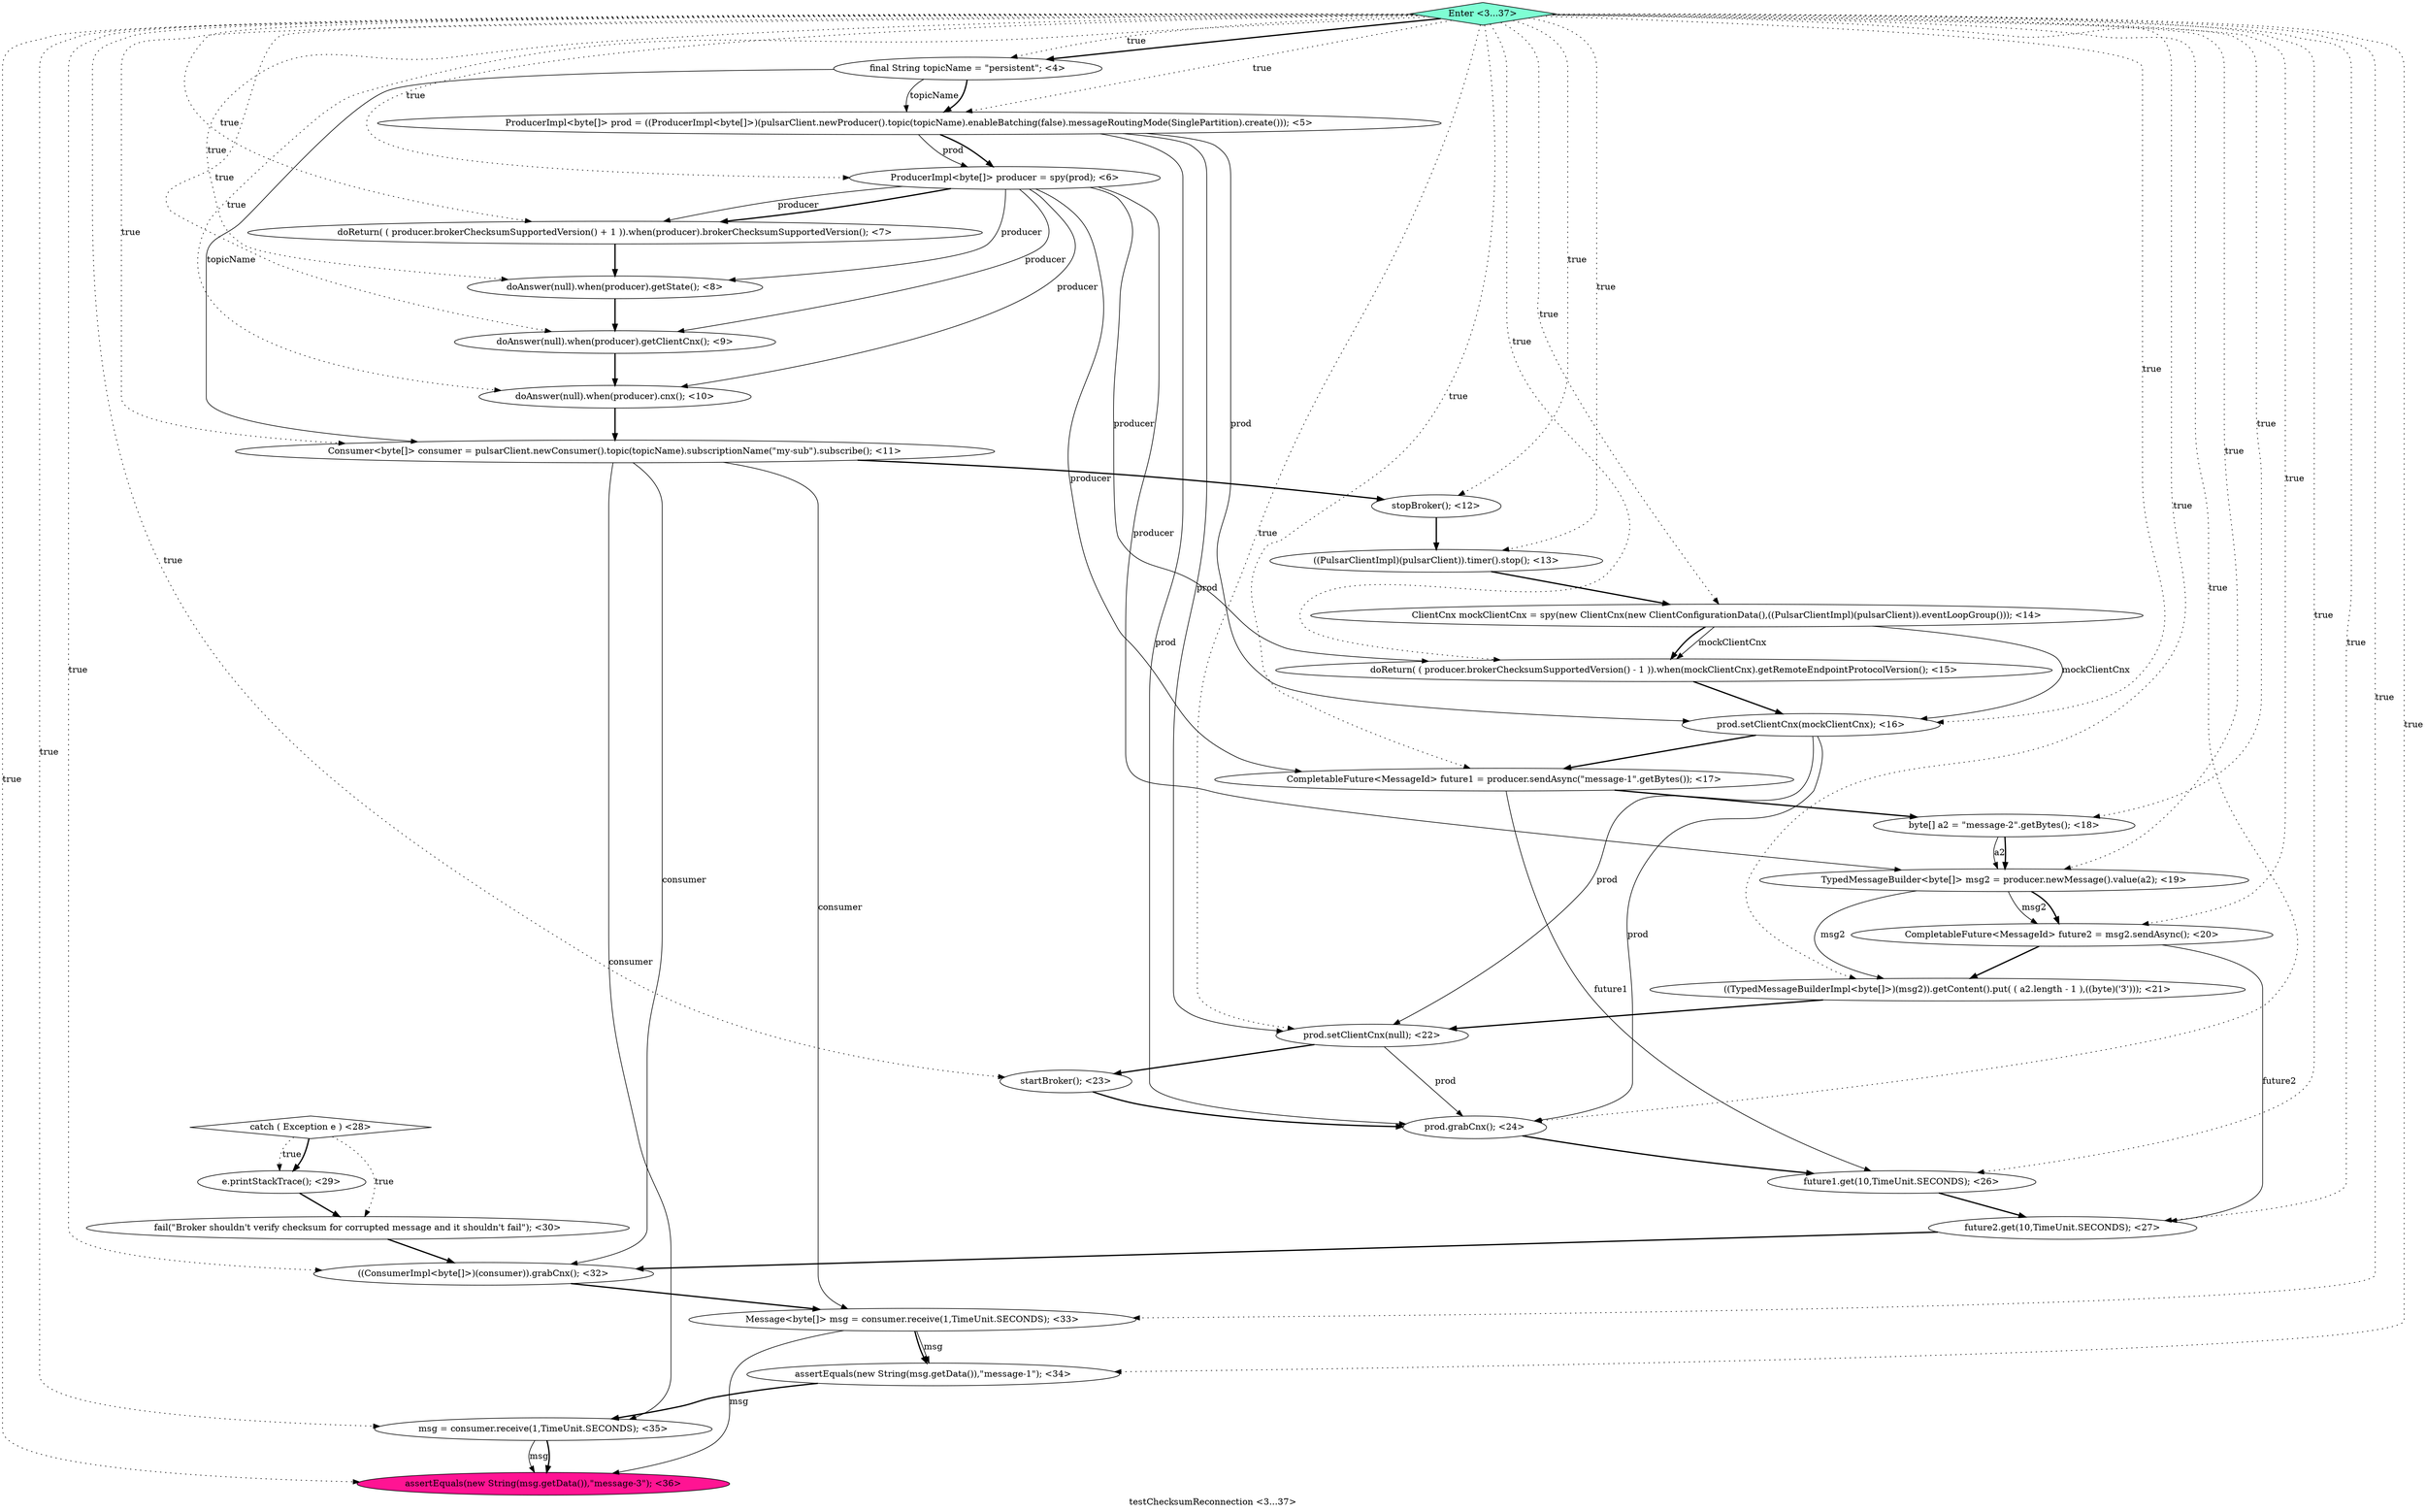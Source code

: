 digraph PDG {
label = "testChecksumReconnection <3...37>";
0.17 [style = filled, label = "((TypedMessageBuilderImpl<byte[]>)(msg2)).getContent().put( ( a2.length - 1 ),((byte)('3'))); <21>", fillcolor = white, shape = ellipse];
0.31 [style = filled, label = "Enter <3...37>", fillcolor = aquamarine, shape = diamond];
0.2 [style = filled, label = "ProducerImpl<byte[]> producer = spy(prod); <6>", fillcolor = white, shape = ellipse];
0.9 [style = filled, label = "((PulsarClientImpl)(pulsarClient)).timer().stop(); <13>", fillcolor = white, shape = ellipse];
0.15 [style = filled, label = "TypedMessageBuilder<byte[]> msg2 = producer.newMessage().value(a2); <19>", fillcolor = white, shape = ellipse];
0.16 [style = filled, label = "CompletableFuture<MessageId> future2 = msg2.sendAsync(); <20>", fillcolor = white, shape = ellipse];
0.25 [style = filled, label = "fail(\"Broker shouldn't verify checksum for corrupted message and it shouldn't fail\"); <30>", fillcolor = white, shape = ellipse];
0.4 [style = filled, label = "doAnswer(null).when(producer).getState(); <8>", fillcolor = white, shape = ellipse];
0.21 [style = filled, label = "future1.get(10,TimeUnit.SECONDS); <26>", fillcolor = white, shape = ellipse];
0.24 [style = filled, label = "e.printStackTrace(); <29>", fillcolor = white, shape = ellipse];
0.27 [style = filled, label = "Message<byte[]> msg = consumer.receive(1,TimeUnit.SECONDS); <33>", fillcolor = white, shape = ellipse];
0.22 [style = filled, label = "future2.get(10,TimeUnit.SECONDS); <27>", fillcolor = white, shape = ellipse];
0.23 [style = filled, label = "catch ( Exception e ) <28>", fillcolor = white, shape = diamond];
0.28 [style = filled, label = "assertEquals(new String(msg.getData()),\"message-1\"); <34>", fillcolor = white, shape = ellipse];
0.1 [style = filled, label = "ProducerImpl<byte[]> prod = ((ProducerImpl<byte[]>)(pulsarClient.newProducer().topic(topicName).enableBatching(false).messageRoutingMode(SinglePartition).create())); <5>", fillcolor = white, shape = ellipse];
0.13 [style = filled, label = "CompletableFuture<MessageId> future1 = producer.sendAsync(\"message-1\".getBytes()); <17>", fillcolor = white, shape = ellipse];
0.5 [style = filled, label = "doAnswer(null).when(producer).getClientCnx(); <9>", fillcolor = white, shape = ellipse];
0.0 [style = filled, label = "final String topicName = \"persistent\"; <4>", fillcolor = white, shape = ellipse];
0.30 [style = filled, label = "assertEquals(new String(msg.getData()),\"message-3\"); <36>", fillcolor = deeppink, shape = ellipse];
0.8 [style = filled, label = "stopBroker(); <12>", fillcolor = white, shape = ellipse];
0.26 [style = filled, label = "((ConsumerImpl<byte[]>)(consumer)).grabCnx(); <32>", fillcolor = white, shape = ellipse];
0.18 [style = filled, label = "prod.setClientCnx(null); <22>", fillcolor = white, shape = ellipse];
0.14 [style = filled, label = "byte[] a2 = \"message-2\".getBytes(); <18>", fillcolor = white, shape = ellipse];
0.3 [style = filled, label = "doReturn( ( producer.brokerChecksumSupportedVersion() + 1 )).when(producer).brokerChecksumSupportedVersion(); <7>", fillcolor = white, shape = ellipse];
0.10 [style = filled, label = "ClientCnx mockClientCnx = spy(new ClientCnx(new ClientConfigurationData(),((PulsarClientImpl)(pulsarClient)).eventLoopGroup())); <14>", fillcolor = white, shape = ellipse];
0.12 [style = filled, label = "prod.setClientCnx(mockClientCnx); <16>", fillcolor = white, shape = ellipse];
0.7 [style = filled, label = "Consumer<byte[]> consumer = pulsarClient.newConsumer().topic(topicName).subscriptionName(\"my-sub\").subscribe(); <11>", fillcolor = white, shape = ellipse];
0.20 [style = filled, label = "prod.grabCnx(); <24>", fillcolor = white, shape = ellipse];
0.29 [style = filled, label = "msg = consumer.receive(1,TimeUnit.SECONDS); <35>", fillcolor = white, shape = ellipse];
0.19 [style = filled, label = "startBroker(); <23>", fillcolor = white, shape = ellipse];
0.11 [style = filled, label = "doReturn( ( producer.brokerChecksumSupportedVersion() - 1 )).when(mockClientCnx).getRemoteEndpointProtocolVersion(); <15>", fillcolor = white, shape = ellipse];
0.6 [style = filled, label = "doAnswer(null).when(producer).cnx(); <10>", fillcolor = white, shape = ellipse];
0.0 -> 0.1 [style = solid, label="topicName"];
0.0 -> 0.1 [style = bold, label=""];
0.0 -> 0.7 [style = solid, label="topicName"];
0.1 -> 0.2 [style = solid, label="prod"];
0.1 -> 0.2 [style = bold, label=""];
0.1 -> 0.12 [style = solid, label="prod"];
0.1 -> 0.18 [style = solid, label="prod"];
0.1 -> 0.20 [style = solid, label="prod"];
0.2 -> 0.3 [style = solid, label="producer"];
0.2 -> 0.3 [style = bold, label=""];
0.2 -> 0.4 [style = solid, label="producer"];
0.2 -> 0.5 [style = solid, label="producer"];
0.2 -> 0.6 [style = solid, label="producer"];
0.2 -> 0.11 [style = solid, label="producer"];
0.2 -> 0.13 [style = solid, label="producer"];
0.2 -> 0.15 [style = solid, label="producer"];
0.3 -> 0.4 [style = bold, label=""];
0.4 -> 0.5 [style = bold, label=""];
0.5 -> 0.6 [style = bold, label=""];
0.6 -> 0.7 [style = bold, label=""];
0.7 -> 0.8 [style = bold, label=""];
0.7 -> 0.26 [style = solid, label="consumer"];
0.7 -> 0.27 [style = solid, label="consumer"];
0.7 -> 0.29 [style = solid, label="consumer"];
0.8 -> 0.9 [style = bold, label=""];
0.9 -> 0.10 [style = bold, label=""];
0.10 -> 0.11 [style = solid, label="mockClientCnx"];
0.10 -> 0.11 [style = bold, label=""];
0.10 -> 0.12 [style = solid, label="mockClientCnx"];
0.11 -> 0.12 [style = bold, label=""];
0.12 -> 0.13 [style = bold, label=""];
0.12 -> 0.18 [style = solid, label="prod"];
0.12 -> 0.20 [style = solid, label="prod"];
0.13 -> 0.14 [style = bold, label=""];
0.13 -> 0.21 [style = solid, label="future1"];
0.14 -> 0.15 [style = solid, label="a2"];
0.14 -> 0.15 [style = bold, label=""];
0.15 -> 0.16 [style = solid, label="msg2"];
0.15 -> 0.16 [style = bold, label=""];
0.15 -> 0.17 [style = solid, label="msg2"];
0.16 -> 0.17 [style = bold, label=""];
0.16 -> 0.22 [style = solid, label="future2"];
0.17 -> 0.18 [style = bold, label=""];
0.18 -> 0.19 [style = bold, label=""];
0.18 -> 0.20 [style = solid, label="prod"];
0.19 -> 0.20 [style = bold, label=""];
0.20 -> 0.21 [style = bold, label=""];
0.21 -> 0.22 [style = bold, label=""];
0.22 -> 0.26 [style = bold, label=""];
0.23 -> 0.24 [style = dotted, label="true"];
0.23 -> 0.24 [style = bold, label=""];
0.23 -> 0.25 [style = dotted, label="true"];
0.24 -> 0.25 [style = bold, label=""];
0.25 -> 0.26 [style = bold, label=""];
0.26 -> 0.27 [style = bold, label=""];
0.27 -> 0.28 [style = solid, label="msg"];
0.27 -> 0.28 [style = bold, label=""];
0.27 -> 0.30 [style = solid, label="msg"];
0.28 -> 0.29 [style = bold, label=""];
0.29 -> 0.30 [style = solid, label="msg"];
0.29 -> 0.30 [style = bold, label=""];
0.31 -> 0.0 [style = dotted, label="true"];
0.31 -> 0.0 [style = bold, label=""];
0.31 -> 0.1 [style = dotted, label="true"];
0.31 -> 0.2 [style = dotted, label="true"];
0.31 -> 0.3 [style = dotted, label="true"];
0.31 -> 0.4 [style = dotted, label="true"];
0.31 -> 0.5 [style = dotted, label="true"];
0.31 -> 0.6 [style = dotted, label="true"];
0.31 -> 0.7 [style = dotted, label="true"];
0.31 -> 0.8 [style = dotted, label="true"];
0.31 -> 0.9 [style = dotted, label="true"];
0.31 -> 0.10 [style = dotted, label="true"];
0.31 -> 0.11 [style = dotted, label="true"];
0.31 -> 0.12 [style = dotted, label="true"];
0.31 -> 0.13 [style = dotted, label="true"];
0.31 -> 0.14 [style = dotted, label="true"];
0.31 -> 0.15 [style = dotted, label="true"];
0.31 -> 0.16 [style = dotted, label="true"];
0.31 -> 0.17 [style = dotted, label="true"];
0.31 -> 0.18 [style = dotted, label="true"];
0.31 -> 0.19 [style = dotted, label="true"];
0.31 -> 0.20 [style = dotted, label="true"];
0.31 -> 0.21 [style = dotted, label="true"];
0.31 -> 0.22 [style = dotted, label="true"];
0.31 -> 0.26 [style = dotted, label="true"];
0.31 -> 0.27 [style = dotted, label="true"];
0.31 -> 0.28 [style = dotted, label="true"];
0.31 -> 0.29 [style = dotted, label="true"];
0.31 -> 0.30 [style = dotted, label="true"];
}
